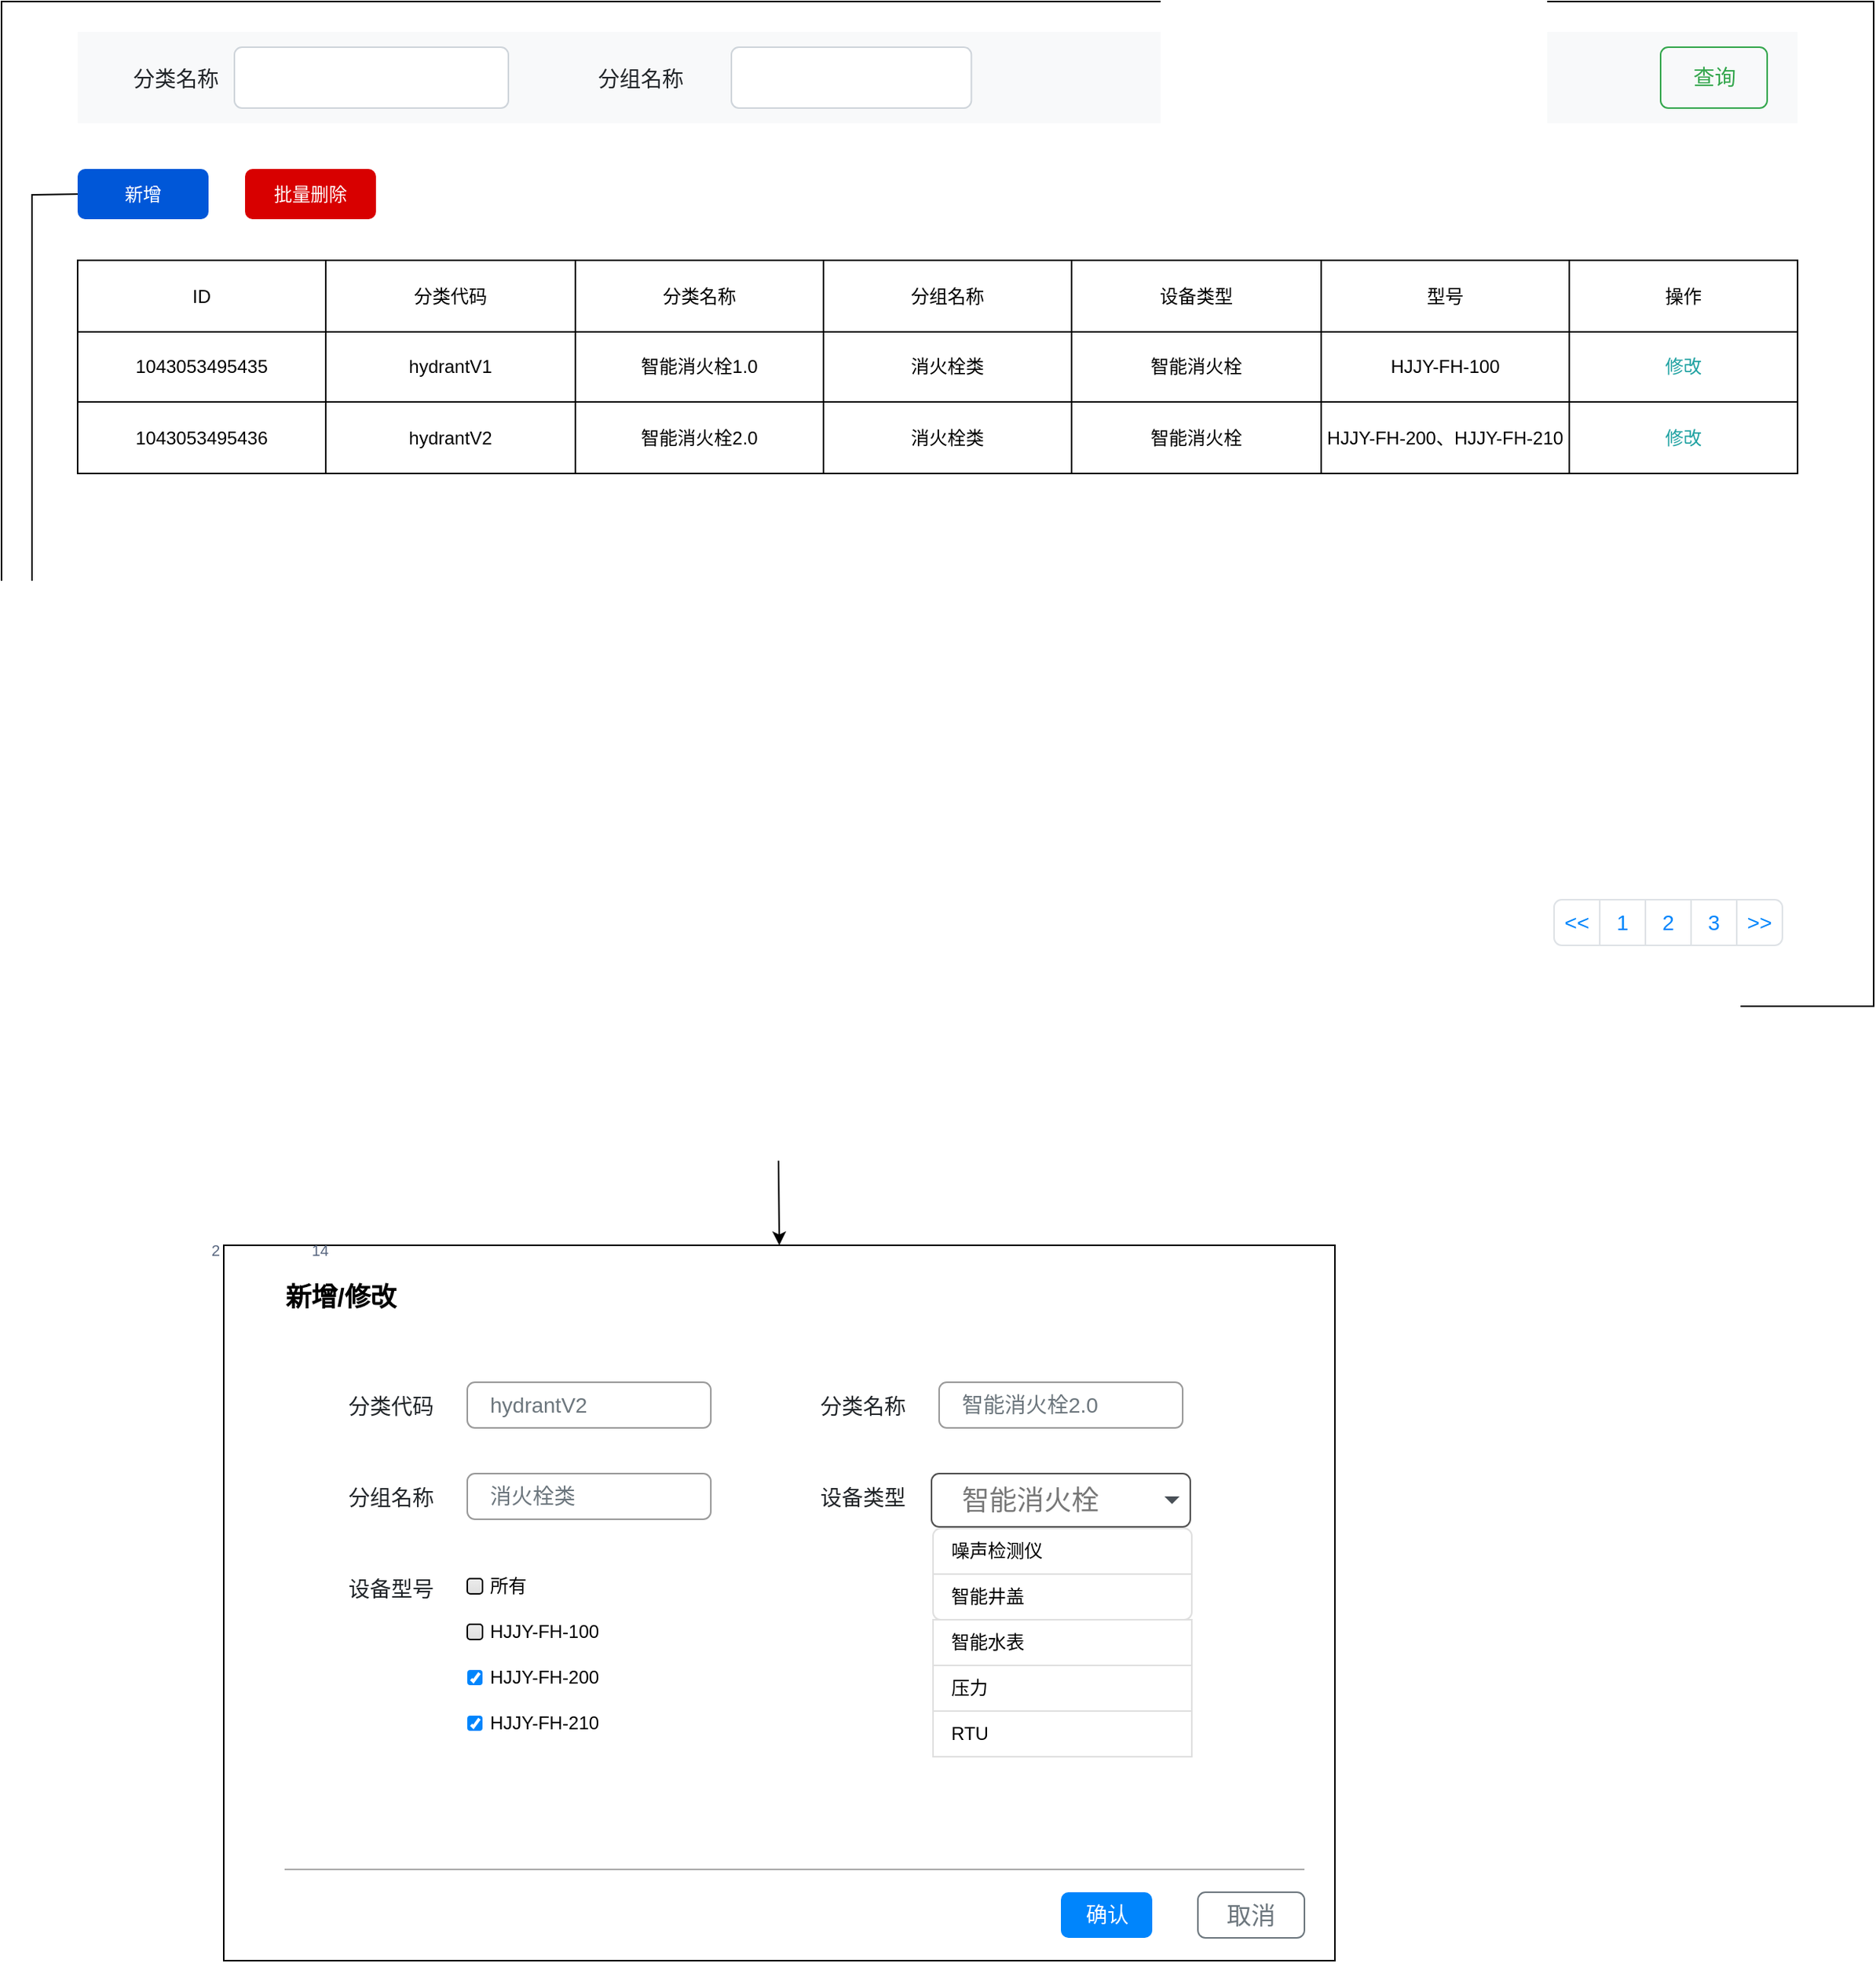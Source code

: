 <mxfile version="28.1.2">
  <diagram name="第 1 页" id="CDt5LHCYh--jGgWt5ZUJ">
    <mxGraphModel dx="2050" dy="1108" grid="1" gridSize="10" guides="1" tooltips="1" connect="1" arrows="1" fold="1" page="1" pageScale="1" pageWidth="827" pageHeight="1169" math="0" shadow="0">
      <root>
        <mxCell id="0" />
        <mxCell id="1" parent="0" />
        <mxCell id="wSN1zOAFKdJWx-c6P5dy-1" value="" style="rounded=0;whiteSpace=wrap;html=1;" parent="1" vertex="1">
          <mxGeometry x="246" y="887" width="730" height="470" as="geometry" />
        </mxCell>
        <mxCell id="wSN1zOAFKdJWx-c6P5dy-3" value="分类代码    " style="fillColor=none;strokeColor=none;align=left;fontSize=14;fontColor=#212529;" parent="1" vertex="1">
          <mxGeometry x="326" y="977" width="65" height="30" as="geometry" />
        </mxCell>
        <mxCell id="wSN1zOAFKdJWx-c6P5dy-4" value="hydrantV2" style="html=1;shadow=0;dashed=0;shape=mxgraph.bootstrap.rrect;rSize=5;fillColor=none;strokeColor=#999999;align=left;spacing=15;fontSize=14;fontColor=#6C767D;" parent="1" vertex="1">
          <mxGeometry x="406" y="977" width="160" height="30" as="geometry" />
        </mxCell>
        <mxCell id="wSN1zOAFKdJWx-c6P5dy-19" value="确认" style="html=1;shadow=0;dashed=0;shape=mxgraph.bootstrap.rrect;rSize=5;fillColor=#0085FC;strokeColor=none;align=center;fontSize=14;fontColor=#FFFFFF;" parent="1" vertex="1">
          <mxGeometry x="796" y="1312" width="60" height="30" as="geometry" />
        </mxCell>
        <mxCell id="wSN1zOAFKdJWx-c6P5dy-20" value="分类名称    " style="fillColor=none;strokeColor=none;align=left;fontSize=14;fontColor=#212529;" parent="1" vertex="1">
          <mxGeometry x="636" y="977" width="65" height="30" as="geometry" />
        </mxCell>
        <mxCell id="wSN1zOAFKdJWx-c6P5dy-21" value="智能消火栓2.0" style="html=1;shadow=0;dashed=0;shape=mxgraph.bootstrap.rrect;rSize=5;fillColor=none;strokeColor=#999999;align=left;spacing=15;fontSize=14;fontColor=#6C767D;" parent="1" vertex="1">
          <mxGeometry x="716" y="977" width="160" height="30" as="geometry" />
        </mxCell>
        <mxCell id="wSN1zOAFKdJWx-c6P5dy-22" value="分组名称" style="fillColor=none;strokeColor=none;align=left;fontSize=14;fontColor=#212529;" parent="1" vertex="1">
          <mxGeometry x="326" y="1037" width="65" height="30" as="geometry" />
        </mxCell>
        <mxCell id="wSN1zOAFKdJWx-c6P5dy-23" value="消火栓类" style="html=1;shadow=0;dashed=0;shape=mxgraph.bootstrap.rrect;rSize=5;fillColor=none;strokeColor=#999999;align=left;spacing=15;fontSize=14;fontColor=#6C767D;" parent="1" vertex="1">
          <mxGeometry x="406" y="1037" width="160" height="30" as="geometry" />
        </mxCell>
        <mxCell id="wSN1zOAFKdJWx-c6P5dy-26" value="智能消火栓" style="html=1;shadow=0;dashed=0;shape=mxgraph.bootstrap.rrect;rSize=5;strokeColor=#505050;strokeWidth=1;fillColor=#ffffff;fontColor=#777777;whiteSpace=wrap;align=left;verticalAlign=middle;fontStyle=0;fontSize=18;spacing=20;" parent="1" vertex="1">
          <mxGeometry x="711" y="1037" width="170" height="35" as="geometry" />
        </mxCell>
        <mxCell id="wSN1zOAFKdJWx-c6P5dy-27" value="" style="shape=triangle;direction=south;fillColor=#495057;strokeColor=none;perimeter=none;" parent="wSN1zOAFKdJWx-c6P5dy-26" vertex="1">
          <mxGeometry x="1" y="0.5" width="10" height="5" relative="1" as="geometry">
            <mxPoint x="-17" y="-2.5" as="offset" />
          </mxGeometry>
        </mxCell>
        <mxCell id="wSN1zOAFKdJWx-c6P5dy-31" value="" style="swimlane;fontStyle=0;childLayout=stackLayout;horizontal=1;startSize=0;horizontalStack=0;resizeParent=1;resizeParentMax=0;resizeLast=0;collapsible=0;marginBottom=0;whiteSpace=wrap;html=1;strokeColor=none;fillColor=none;" parent="1" vertex="1">
          <mxGeometry x="712" y="1073" width="170" height="150" as="geometry" />
        </mxCell>
        <mxCell id="wSN1zOAFKdJWx-c6P5dy-32" value="噪声检测仪" style="text;strokeColor=#DFDFDF;fillColor=#FFFFFF;align=left;verticalAlign=middle;spacingLeft=10;spacingRight=10;overflow=hidden;points=[[0,0.5],[1,0.5]];portConstraint=eastwest;rotatable=0;whiteSpace=wrap;html=1;shape=mxgraph.bootstrap.topButton;rSize=5;fontColor=#000000;" parent="wSN1zOAFKdJWx-c6P5dy-31" vertex="1">
          <mxGeometry width="170" height="30" as="geometry" />
        </mxCell>
        <mxCell id="wSN1zOAFKdJWx-c6P5dy-36" value="智能井盖" style="text;strokeColor=#DFDFDF;fillColor=#FFFFFF;align=left;verticalAlign=middle;spacingLeft=10;spacingRight=10;overflow=hidden;points=[[0,0.5],[1,0.5]];portConstraint=eastwest;rotatable=0;whiteSpace=wrap;html=1;shape=mxgraph.bootstrap.bottomButton;rSize=5;fontColor=#000000;" parent="wSN1zOAFKdJWx-c6P5dy-31" vertex="1">
          <mxGeometry y="30" width="170" height="30" as="geometry" />
        </mxCell>
        <mxCell id="wSN1zOAFKdJWx-c6P5dy-35" value="智能水表" style="text;strokeColor=#DFDFDF;fillColor=#FFFFFF;align=left;verticalAlign=middle;spacingLeft=10;spacingRight=10;overflow=hidden;points=[[0,0.5],[1,0.5]];portConstraint=eastwest;rotatable=0;whiteSpace=wrap;html=1;rSize=5;fontColor=#000000;" parent="wSN1zOAFKdJWx-c6P5dy-31" vertex="1">
          <mxGeometry y="60" width="170" height="30" as="geometry" />
        </mxCell>
        <mxCell id="wSN1zOAFKdJWx-c6P5dy-34" value="压力" style="text;strokeColor=#DFDFDF;fillColor=#FFFFFF;align=left;verticalAlign=middle;spacingLeft=10;spacingRight=10;overflow=hidden;points=[[0,0.5],[1,0.5]];portConstraint=eastwest;rotatable=0;whiteSpace=wrap;html=1;rSize=5;fontColor=#000000;" parent="wSN1zOAFKdJWx-c6P5dy-31" vertex="1">
          <mxGeometry y="90" width="170" height="30" as="geometry" />
        </mxCell>
        <mxCell id="wSN1zOAFKdJWx-c6P5dy-33" value="RTU" style="text;strokeColor=#DFDFDF;fillColor=#FFFFFF;align=left;verticalAlign=middle;spacingLeft=10;spacingRight=10;overflow=hidden;points=[[0,0.5],[1,0.5]];portConstraint=eastwest;rotatable=0;whiteSpace=wrap;html=1;rSize=5;fontColor=#000000;" parent="wSN1zOAFKdJWx-c6P5dy-31" vertex="1">
          <mxGeometry y="120" width="170" height="30" as="geometry" />
        </mxCell>
        <mxCell id="wSN1zOAFKdJWx-c6P5dy-37" value="设备类型" style="fillColor=none;strokeColor=none;align=left;fontSize=14;fontColor=#212529;" parent="1" vertex="1">
          <mxGeometry x="636" y="1037" width="65" height="30" as="geometry" />
        </mxCell>
        <mxCell id="wSN1zOAFKdJWx-c6P5dy-41" value="设备型号" style="fillColor=none;strokeColor=none;align=left;fontSize=14;fontColor=#212529;" parent="1" vertex="1">
          <mxGeometry x="326" y="1097" width="65" height="30" as="geometry" />
        </mxCell>
        <mxCell id="wSN1zOAFKdJWx-c6P5dy-50" value="取消" style="html=1;shadow=0;dashed=0;shape=mxgraph.bootstrap.rrect;rSize=5;strokeColor=#6C767D;strokeWidth=1;fillColor=none;fontColor=#6C767D;whiteSpace=wrap;align=center;verticalAlign=middle;spacingLeft=0;fontStyle=0;fontSize=16;spacing=5;" parent="1" vertex="1">
          <mxGeometry x="886" y="1312" width="70" height="30" as="geometry" />
        </mxCell>
        <mxCell id="wSN1zOAFKdJWx-c6P5dy-53" value="" style="endArrow=none;html=1;rounded=0;strokeColor=#A8A8A8;" parent="1" edge="1">
          <mxGeometry width="50" height="50" relative="1" as="geometry">
            <mxPoint x="286" y="1297" as="sourcePoint" />
            <mxPoint x="956" y="1297" as="targetPoint" />
          </mxGeometry>
        </mxCell>
        <mxCell id="wSN1zOAFKdJWx-c6P5dy-54" value="新增/修改" style="text;html=1;align=center;verticalAlign=middle;whiteSpace=wrap;rounded=0;fontStyle=1;fontSize=17;" parent="1" vertex="1">
          <mxGeometry x="276" y="907" width="94" height="30" as="geometry" />
        </mxCell>
        <mxCell id="wSN1zOAFKdJWx-c6P5dy-55" value="HJJY-FH-200" style="html=1;shadow=0;dashed=0;shape=mxgraph.bootstrap.checkbox2;labelPosition=right;verticalLabelPosition=middle;align=left;verticalAlign=middle;gradientColor=#DEDEDE;fillColor=#EDEDED;checked=1;spacing=5;checkedFill=#0085FC;checkedStroke=#ffffff;sketch=0;" parent="1" vertex="1">
          <mxGeometry x="406" y="1166" width="10" height="10" as="geometry" />
        </mxCell>
        <mxCell id="wSN1zOAFKdJWx-c6P5dy-57" value="HJJY-FH-210" style="html=1;shadow=0;dashed=0;shape=mxgraph.bootstrap.checkbox2;labelPosition=right;verticalLabelPosition=middle;align=left;verticalAlign=middle;gradientColor=#DEDEDE;fillColor=#EDEDED;checked=1;spacing=5;checkedFill=#0085FC;checkedStroke=#ffffff;sketch=0;" parent="1" vertex="1">
          <mxGeometry x="406" y="1196" width="10" height="10" as="geometry" />
        </mxCell>
        <mxCell id="wSN1zOAFKdJWx-c6P5dy-59" value="HJJY-FH-100" style="html=1;shadow=0;dashed=0;shape=mxgraph.bootstrap.checkbox2;labelPosition=right;verticalLabelPosition=middle;align=left;verticalAlign=middle;gradientColor=#DEDEDE;fillColor=#EDEDED;checked=0;spacing=5;fontColor=default;checkedFill=#0085FC;checkedStroke=#ffffff;sketch=0;" parent="1" vertex="1">
          <mxGeometry x="406" y="1136" width="10" height="10" as="geometry" />
        </mxCell>
        <mxCell id="wSN1zOAFKdJWx-c6P5dy-61" value="" style="rounded=0;whiteSpace=wrap;html=1;" parent="1" vertex="1">
          <mxGeometry x="100" y="70" width="1230" height="660" as="geometry" />
        </mxCell>
        <mxCell id="wSN1zOAFKdJWx-c6P5dy-62" value="" style="html=1;shadow=0;dashed=0;fillColor=#F8F9FA;strokeColor=none;fontSize=16;fontColor=#181819;align=left;spacing=15;" parent="1" vertex="1">
          <mxGeometry x="150" y="90" width="1130" height="60" as="geometry" />
        </mxCell>
        <mxCell id="wSN1zOAFKdJWx-c6P5dy-63" value="" style="html=1;shadow=0;dashed=0;shape=mxgraph.bootstrap.rrect;rSize=5;fontSize=14;fontColor=#6C767D;strokeColor=#CED4DA;fillColor=#ffffff;align=left;spacing=10;" parent="wSN1zOAFKdJWx-c6P5dy-62" vertex="1">
          <mxGeometry width="180" height="40" relative="1" as="geometry">
            <mxPoint x="103" y="10" as="offset" />
          </mxGeometry>
        </mxCell>
        <mxCell id="wSN1zOAFKdJWx-c6P5dy-64" value="查询" style="html=1;shadow=0;dashed=0;shape=mxgraph.bootstrap.rrect;rSize=5;fontSize=14;fontColor=#33A64C;strokeColor=#33A64C;fillColor=none;" parent="wSN1zOAFKdJWx-c6P5dy-62" vertex="1">
          <mxGeometry width="70" height="40" relative="1" as="geometry">
            <mxPoint x="1040" y="10" as="offset" />
          </mxGeometry>
        </mxCell>
        <mxCell id="wSN1zOAFKdJWx-c6P5dy-65" value="分类名称" style="fillColor=none;strokeColor=none;align=left;fontSize=14;fontColor=#212529;" parent="wSN1zOAFKdJWx-c6P5dy-62" vertex="1">
          <mxGeometry x="34.587" y="15" width="56.938" height="30" as="geometry" />
        </mxCell>
        <mxCell id="wSN1zOAFKdJWx-c6P5dy-66" value="" style="html=1;shadow=0;dashed=0;shape=mxgraph.bootstrap.rrect;rSize=5;fontSize=14;fontColor=#6C767D;strokeColor=#CED4DA;fillColor=#ffffff;align=left;spacing=10;" parent="wSN1zOAFKdJWx-c6P5dy-62" vertex="1">
          <mxGeometry x="429.502" y="10" width="157.674" height="40" as="geometry" />
        </mxCell>
        <mxCell id="wSN1zOAFKdJWx-c6P5dy-67" value="分组名称" style="fillColor=none;strokeColor=none;align=left;fontSize=14;fontColor=#212529;" parent="wSN1zOAFKdJWx-c6P5dy-62" vertex="1">
          <mxGeometry x="339.996" y="15" width="56.938" height="30" as="geometry" />
        </mxCell>
        <mxCell id="wSN1zOAFKdJWx-c6P5dy-179" value="2" style="strokeColor=none;fillColor=none;fontSize=10;fontColor=#596780;align=left;html=1;" parent="1" vertex="1">
          <mxGeometry x="236" y="880" width="40" height="20" as="geometry" />
        </mxCell>
        <mxCell id="wSN1zOAFKdJWx-c6P5dy-180" value="14" style="strokeColor=none;fillColor=none;fontSize=10;fontColor=#596780;align=right;html=1;" parent="1" vertex="1">
          <mxGeometry x="276" y="880" width="40" height="20" as="geometry" />
        </mxCell>
        <mxCell id="wSN1zOAFKdJWx-c6P5dy-192" value="" style="childLayout=tableLayout;recursiveResize=0;shadow=0;fillColor=none;" parent="1" vertex="1">
          <mxGeometry x="150" y="240" width="490" height="140" as="geometry" />
        </mxCell>
        <mxCell id="wSN1zOAFKdJWx-c6P5dy-193" value="" style="shape=tableRow;horizontal=0;startSize=0;swimlaneHead=0;swimlaneBody=0;top=0;left=0;bottom=0;right=0;dropTarget=0;collapsible=0;recursiveResize=0;expand=0;fontStyle=0;fillColor=none;strokeColor=inherit;" parent="wSN1zOAFKdJWx-c6P5dy-192" vertex="1">
          <mxGeometry width="490" height="47" as="geometry" />
        </mxCell>
        <mxCell id="wSN1zOAFKdJWx-c6P5dy-194" value="ID" style="connectable=0;recursiveResize=0;strokeColor=inherit;fillColor=none;align=center;whiteSpace=wrap;html=1;" parent="wSN1zOAFKdJWx-c6P5dy-193" vertex="1">
          <mxGeometry width="163" height="47" as="geometry">
            <mxRectangle width="163" height="47" as="alternateBounds" />
          </mxGeometry>
        </mxCell>
        <mxCell id="wSN1zOAFKdJWx-c6P5dy-195" value="分类代码" style="connectable=0;recursiveResize=0;strokeColor=inherit;fillColor=none;align=center;whiteSpace=wrap;html=1;" parent="wSN1zOAFKdJWx-c6P5dy-193" vertex="1">
          <mxGeometry x="163" width="164" height="47" as="geometry">
            <mxRectangle width="164" height="47" as="alternateBounds" />
          </mxGeometry>
        </mxCell>
        <mxCell id="wSN1zOAFKdJWx-c6P5dy-196" value="分类名称" style="connectable=0;recursiveResize=0;strokeColor=inherit;fillColor=none;align=center;whiteSpace=wrap;html=1;" parent="wSN1zOAFKdJWx-c6P5dy-193" vertex="1">
          <mxGeometry x="327" width="163" height="47" as="geometry">
            <mxRectangle width="163" height="47" as="alternateBounds" />
          </mxGeometry>
        </mxCell>
        <mxCell id="wSN1zOAFKdJWx-c6P5dy-197" style="shape=tableRow;horizontal=0;startSize=0;swimlaneHead=0;swimlaneBody=0;top=0;left=0;bottom=0;right=0;dropTarget=0;collapsible=0;recursiveResize=0;expand=0;fontStyle=0;fillColor=none;strokeColor=inherit;" parent="wSN1zOAFKdJWx-c6P5dy-192" vertex="1">
          <mxGeometry y="47" width="490" height="46" as="geometry" />
        </mxCell>
        <mxCell id="wSN1zOAFKdJWx-c6P5dy-198" value="1043053495435" style="connectable=0;recursiveResize=0;strokeColor=inherit;fillColor=none;align=center;whiteSpace=wrap;html=1;" parent="wSN1zOAFKdJWx-c6P5dy-197" vertex="1">
          <mxGeometry width="163" height="46" as="geometry">
            <mxRectangle width="163" height="46" as="alternateBounds" />
          </mxGeometry>
        </mxCell>
        <mxCell id="wSN1zOAFKdJWx-c6P5dy-199" value="hydrantV1" style="connectable=0;recursiveResize=0;strokeColor=inherit;fillColor=none;align=center;whiteSpace=wrap;html=1;" parent="wSN1zOAFKdJWx-c6P5dy-197" vertex="1">
          <mxGeometry x="163" width="164" height="46" as="geometry">
            <mxRectangle width="164" height="46" as="alternateBounds" />
          </mxGeometry>
        </mxCell>
        <mxCell id="wSN1zOAFKdJWx-c6P5dy-200" value="智能消火栓1.0" style="connectable=0;recursiveResize=0;strokeColor=inherit;fillColor=none;align=center;whiteSpace=wrap;html=1;" parent="wSN1zOAFKdJWx-c6P5dy-197" vertex="1">
          <mxGeometry x="327" width="163" height="46" as="geometry">
            <mxRectangle width="163" height="46" as="alternateBounds" />
          </mxGeometry>
        </mxCell>
        <mxCell id="wSN1zOAFKdJWx-c6P5dy-201" style="shape=tableRow;horizontal=0;startSize=0;swimlaneHead=0;swimlaneBody=0;top=0;left=0;bottom=0;right=0;dropTarget=0;collapsible=0;recursiveResize=0;expand=0;fontStyle=0;fillColor=none;strokeColor=inherit;" parent="wSN1zOAFKdJWx-c6P5dy-192" vertex="1">
          <mxGeometry y="93" width="490" height="47" as="geometry" />
        </mxCell>
        <mxCell id="wSN1zOAFKdJWx-c6P5dy-202" value="1043053495436" style="connectable=0;recursiveResize=0;strokeColor=inherit;fillColor=none;align=center;whiteSpace=wrap;html=1;" parent="wSN1zOAFKdJWx-c6P5dy-201" vertex="1">
          <mxGeometry width="163" height="47" as="geometry">
            <mxRectangle width="163" height="47" as="alternateBounds" />
          </mxGeometry>
        </mxCell>
        <mxCell id="wSN1zOAFKdJWx-c6P5dy-203" value="hydrantV2" style="connectable=0;recursiveResize=0;strokeColor=inherit;fillColor=none;align=center;whiteSpace=wrap;html=1;" parent="wSN1zOAFKdJWx-c6P5dy-201" vertex="1">
          <mxGeometry x="163" width="164" height="47" as="geometry">
            <mxRectangle width="164" height="47" as="alternateBounds" />
          </mxGeometry>
        </mxCell>
        <mxCell id="wSN1zOAFKdJWx-c6P5dy-204" value="智能消火栓2.0" style="connectable=0;recursiveResize=0;strokeColor=inherit;fillColor=none;align=center;whiteSpace=wrap;html=1;" parent="wSN1zOAFKdJWx-c6P5dy-201" vertex="1">
          <mxGeometry x="327" width="163" height="47" as="geometry">
            <mxRectangle width="163" height="47" as="alternateBounds" />
          </mxGeometry>
        </mxCell>
        <mxCell id="wSN1zOAFKdJWx-c6P5dy-205" value="" style="childLayout=tableLayout;recursiveResize=0;shadow=0;fillColor=none;" parent="1" vertex="1">
          <mxGeometry x="640" y="240" width="490" height="140" as="geometry" />
        </mxCell>
        <mxCell id="wSN1zOAFKdJWx-c6P5dy-206" value="" style="shape=tableRow;horizontal=0;startSize=0;swimlaneHead=0;swimlaneBody=0;top=0;left=0;bottom=0;right=0;dropTarget=0;collapsible=0;recursiveResize=0;expand=0;fontStyle=0;fillColor=none;strokeColor=inherit;" parent="wSN1zOAFKdJWx-c6P5dy-205" vertex="1">
          <mxGeometry width="490" height="47" as="geometry" />
        </mxCell>
        <mxCell id="wSN1zOAFKdJWx-c6P5dy-207" value="分组名称" style="connectable=0;recursiveResize=0;strokeColor=inherit;fillColor=none;align=center;whiteSpace=wrap;html=1;" parent="wSN1zOAFKdJWx-c6P5dy-206" vertex="1">
          <mxGeometry width="163" height="47" as="geometry">
            <mxRectangle width="163" height="47" as="alternateBounds" />
          </mxGeometry>
        </mxCell>
        <mxCell id="wSN1zOAFKdJWx-c6P5dy-208" value="设备类型" style="connectable=0;recursiveResize=0;strokeColor=inherit;fillColor=none;align=center;whiteSpace=wrap;html=1;" parent="wSN1zOAFKdJWx-c6P5dy-206" vertex="1">
          <mxGeometry x="163" width="164" height="47" as="geometry">
            <mxRectangle width="164" height="47" as="alternateBounds" />
          </mxGeometry>
        </mxCell>
        <mxCell id="wSN1zOAFKdJWx-c6P5dy-209" value="型号" style="connectable=0;recursiveResize=0;strokeColor=inherit;fillColor=none;align=center;whiteSpace=wrap;html=1;" parent="wSN1zOAFKdJWx-c6P5dy-206" vertex="1">
          <mxGeometry x="327" width="163" height="47" as="geometry">
            <mxRectangle width="163" height="47" as="alternateBounds" />
          </mxGeometry>
        </mxCell>
        <mxCell id="wSN1zOAFKdJWx-c6P5dy-210" style="shape=tableRow;horizontal=0;startSize=0;swimlaneHead=0;swimlaneBody=0;top=0;left=0;bottom=0;right=0;dropTarget=0;collapsible=0;recursiveResize=0;expand=0;fontStyle=0;fillColor=none;strokeColor=inherit;" parent="wSN1zOAFKdJWx-c6P5dy-205" vertex="1">
          <mxGeometry y="47" width="490" height="46" as="geometry" />
        </mxCell>
        <mxCell id="wSN1zOAFKdJWx-c6P5dy-211" value="消火栓类" style="connectable=0;recursiveResize=0;strokeColor=inherit;fillColor=none;align=center;whiteSpace=wrap;html=1;" parent="wSN1zOAFKdJWx-c6P5dy-210" vertex="1">
          <mxGeometry width="163" height="46" as="geometry">
            <mxRectangle width="163" height="46" as="alternateBounds" />
          </mxGeometry>
        </mxCell>
        <mxCell id="wSN1zOAFKdJWx-c6P5dy-212" value="智能消火栓" style="connectable=0;recursiveResize=0;strokeColor=inherit;fillColor=none;align=center;whiteSpace=wrap;html=1;" parent="wSN1zOAFKdJWx-c6P5dy-210" vertex="1">
          <mxGeometry x="163" width="164" height="46" as="geometry">
            <mxRectangle width="164" height="46" as="alternateBounds" />
          </mxGeometry>
        </mxCell>
        <mxCell id="wSN1zOAFKdJWx-c6P5dy-213" value="HJJY-FH-100" style="connectable=0;recursiveResize=0;strokeColor=inherit;fillColor=none;align=center;whiteSpace=wrap;html=1;" parent="wSN1zOAFKdJWx-c6P5dy-210" vertex="1">
          <mxGeometry x="327" width="163" height="46" as="geometry">
            <mxRectangle width="163" height="46" as="alternateBounds" />
          </mxGeometry>
        </mxCell>
        <mxCell id="wSN1zOAFKdJWx-c6P5dy-214" style="shape=tableRow;horizontal=0;startSize=0;swimlaneHead=0;swimlaneBody=0;top=0;left=0;bottom=0;right=0;dropTarget=0;collapsible=0;recursiveResize=0;expand=0;fontStyle=0;fillColor=none;strokeColor=inherit;" parent="wSN1zOAFKdJWx-c6P5dy-205" vertex="1">
          <mxGeometry y="93" width="490" height="47" as="geometry" />
        </mxCell>
        <mxCell id="wSN1zOAFKdJWx-c6P5dy-215" value="消火栓类" style="connectable=0;recursiveResize=0;strokeColor=inherit;fillColor=none;align=center;whiteSpace=wrap;html=1;" parent="wSN1zOAFKdJWx-c6P5dy-214" vertex="1">
          <mxGeometry width="163" height="47" as="geometry">
            <mxRectangle width="163" height="47" as="alternateBounds" />
          </mxGeometry>
        </mxCell>
        <mxCell id="wSN1zOAFKdJWx-c6P5dy-216" value="智能消火栓" style="connectable=0;recursiveResize=0;strokeColor=inherit;fillColor=none;align=center;whiteSpace=wrap;html=1;" parent="wSN1zOAFKdJWx-c6P5dy-214" vertex="1">
          <mxGeometry x="163" width="164" height="47" as="geometry">
            <mxRectangle width="164" height="47" as="alternateBounds" />
          </mxGeometry>
        </mxCell>
        <mxCell id="wSN1zOAFKdJWx-c6P5dy-217" value="HJJY-FH-200、HJJY-FH-210" style="connectable=0;recursiveResize=0;strokeColor=inherit;fillColor=none;align=center;whiteSpace=wrap;html=1;" parent="wSN1zOAFKdJWx-c6P5dy-214" vertex="1">
          <mxGeometry x="327" width="163" height="47" as="geometry">
            <mxRectangle width="163" height="47" as="alternateBounds" />
          </mxGeometry>
        </mxCell>
        <mxCell id="wSN1zOAFKdJWx-c6P5dy-231" value="" style="swimlane;shape=mxgraph.bootstrap.anchor;strokeColor=#DEE2E6;fillColor=#ffffff;fontColor=#0085FC;fontStyle=0;childLayout=stackLayout;horizontal=0;startSize=0;horizontalStack=1;resizeParent=1;resizeParentMax=0;resizeLast=0;collapsible=0;marginBottom=0;whiteSpace=wrap;html=1;" parent="1" vertex="1">
          <mxGeometry x="1120" y="660" width="150" height="30" as="geometry" />
        </mxCell>
        <mxCell id="wSN1zOAFKdJWx-c6P5dy-232" value="&lt;&lt;" style="text;strokeColor=inherit;align=center;verticalAlign=middle;spacingLeft=5;spacingRight=5;overflow=hidden;points=[[0,0.5],[1,0.5]];portConstraint=eastwest;rotatable=0;whiteSpace=wrap;html=1;shape=mxgraph.bootstrap.leftButton;rSize=5;fillColor=inherit;fontColor=inherit;fontSize=14;" parent="wSN1zOAFKdJWx-c6P5dy-231" vertex="1">
          <mxGeometry width="30" height="30" as="geometry" />
        </mxCell>
        <mxCell id="wSN1zOAFKdJWx-c6P5dy-233" value="1" style="text;strokeColor=inherit;align=center;verticalAlign=middle;spacingLeft=5;spacingRight=5;overflow=hidden;points=[[0,0.5],[1,0.5]];portConstraint=eastwest;rotatable=0;whiteSpace=wrap;html=1;rSize=5;fillColor=inherit;fontColor=inherit;fontSize=14;" parent="wSN1zOAFKdJWx-c6P5dy-231" vertex="1">
          <mxGeometry x="30" width="30" height="30" as="geometry" />
        </mxCell>
        <mxCell id="wSN1zOAFKdJWx-c6P5dy-234" value="2" style="text;strokeColor=inherit;align=center;verticalAlign=middle;spacingLeft=5;spacingRight=5;overflow=hidden;points=[[0,0.5],[1,0.5]];portConstraint=eastwest;rotatable=0;whiteSpace=wrap;html=1;rSize=5;fillColor=inherit;fontColor=inherit;fontSize=14;" parent="wSN1zOAFKdJWx-c6P5dy-231" vertex="1">
          <mxGeometry x="60" width="30" height="30" as="geometry" />
        </mxCell>
        <mxCell id="wSN1zOAFKdJWx-c6P5dy-235" value="3" style="text;strokeColor=inherit;align=center;verticalAlign=middle;spacingLeft=5;spacingRight=5;overflow=hidden;points=[[0,0.5],[1,0.5]];portConstraint=eastwest;rotatable=0;whiteSpace=wrap;html=1;rSize=5;fillColor=inherit;fontColor=inherit;fontSize=14;" parent="wSN1zOAFKdJWx-c6P5dy-231" vertex="1">
          <mxGeometry x="90" width="30" height="30" as="geometry" />
        </mxCell>
        <mxCell id="wSN1zOAFKdJWx-c6P5dy-236" value="&gt;&gt;" style="text;strokeColor=inherit;align=center;verticalAlign=middle;spacingLeft=5;spacingRight=5;overflow=hidden;points=[[0,0.5],[1,0.5]];portConstraint=eastwest;rotatable=0;whiteSpace=wrap;html=1;shape=mxgraph.bootstrap.rightButton;rSize=5;fillColor=inherit;fontColor=inherit;fontSize=14;" parent="wSN1zOAFKdJWx-c6P5dy-231" vertex="1">
          <mxGeometry x="120" width="30" height="30" as="geometry" />
        </mxCell>
        <mxCell id="wSN1zOAFKdJWx-c6P5dy-241" value="操作" style="rounded=0;whiteSpace=wrap;html=1;" parent="1" vertex="1">
          <mxGeometry x="1130" y="240" width="150" height="47" as="geometry" />
        </mxCell>
        <mxCell id="wSN1zOAFKdJWx-c6P5dy-242" value="&lt;font style=&quot;color: rgb(32, 162, 162);&quot;&gt;修改&lt;/font&gt;" style="rounded=0;whiteSpace=wrap;html=1;" parent="1" vertex="1">
          <mxGeometry x="1130" y="287" width="150" height="46" as="geometry" />
        </mxCell>
        <mxCell id="wSN1zOAFKdJWx-c6P5dy-243" value="&lt;font style=&quot;color: rgb(32, 162, 162);&quot;&gt;修改&lt;/font&gt;" style="rounded=0;whiteSpace=wrap;html=1;" parent="1" vertex="1">
          <mxGeometry x="1130" y="333" width="150" height="47" as="geometry" />
        </mxCell>
        <mxCell id="1Bk3tq4zc7lWHgRg1fFd-1" value="新增" style="rounded=1;fillColor=#0057D8;strokeColor=none;html=1;whiteSpace=wrap;fontColor=#ffffff;align=center;verticalAlign=middle;fontStyle=0;fontSize=12;sketch=0;" vertex="1" parent="1">
          <mxGeometry x="150" y="180" width="86" height="33" as="geometry" />
        </mxCell>
        <mxCell id="1Bk3tq4zc7lWHgRg1fFd-4" value="批量删除" style="rounded=1;fillColor=#D80000;strokeColor=none;html=1;whiteSpace=wrap;fontColor=#ffffff;align=center;verticalAlign=middle;fontStyle=0;fontSize=12;sketch=0;" vertex="1" parent="1">
          <mxGeometry x="260" y="180" width="86" height="33" as="geometry" />
        </mxCell>
        <mxCell id="1Bk3tq4zc7lWHgRg1fFd-5" value="" style="endArrow=classic;html=1;rounded=0;entryX=0.5;entryY=0;entryDx=0;entryDy=0;exitX=0;exitY=0.5;exitDx=0;exitDy=0;" edge="1" parent="1" source="1Bk3tq4zc7lWHgRg1fFd-1" target="wSN1zOAFKdJWx-c6P5dy-1">
          <mxGeometry width="50" height="50" relative="1" as="geometry">
            <mxPoint x="150" y="210" as="sourcePoint" />
            <mxPoint x="200" y="160" as="targetPoint" />
            <Array as="points">
              <mxPoint x="120" y="197" />
              <mxPoint x="120" y="780" />
              <mxPoint x="610" y="780" />
            </Array>
          </mxGeometry>
        </mxCell>
        <mxCell id="1Bk3tq4zc7lWHgRg1fFd-6" value="所有" style="html=1;shadow=0;dashed=0;shape=mxgraph.bootstrap.checkbox2;labelPosition=right;verticalLabelPosition=middle;align=left;verticalAlign=middle;gradientColor=#DEDEDE;fillColor=#EDEDED;checked=0;spacing=5;fontColor=default;checkedFill=#0085FC;checkedStroke=#ffffff;sketch=0;" vertex="1" parent="1">
          <mxGeometry x="406" y="1106" width="10" height="10" as="geometry" />
        </mxCell>
      </root>
    </mxGraphModel>
  </diagram>
</mxfile>
